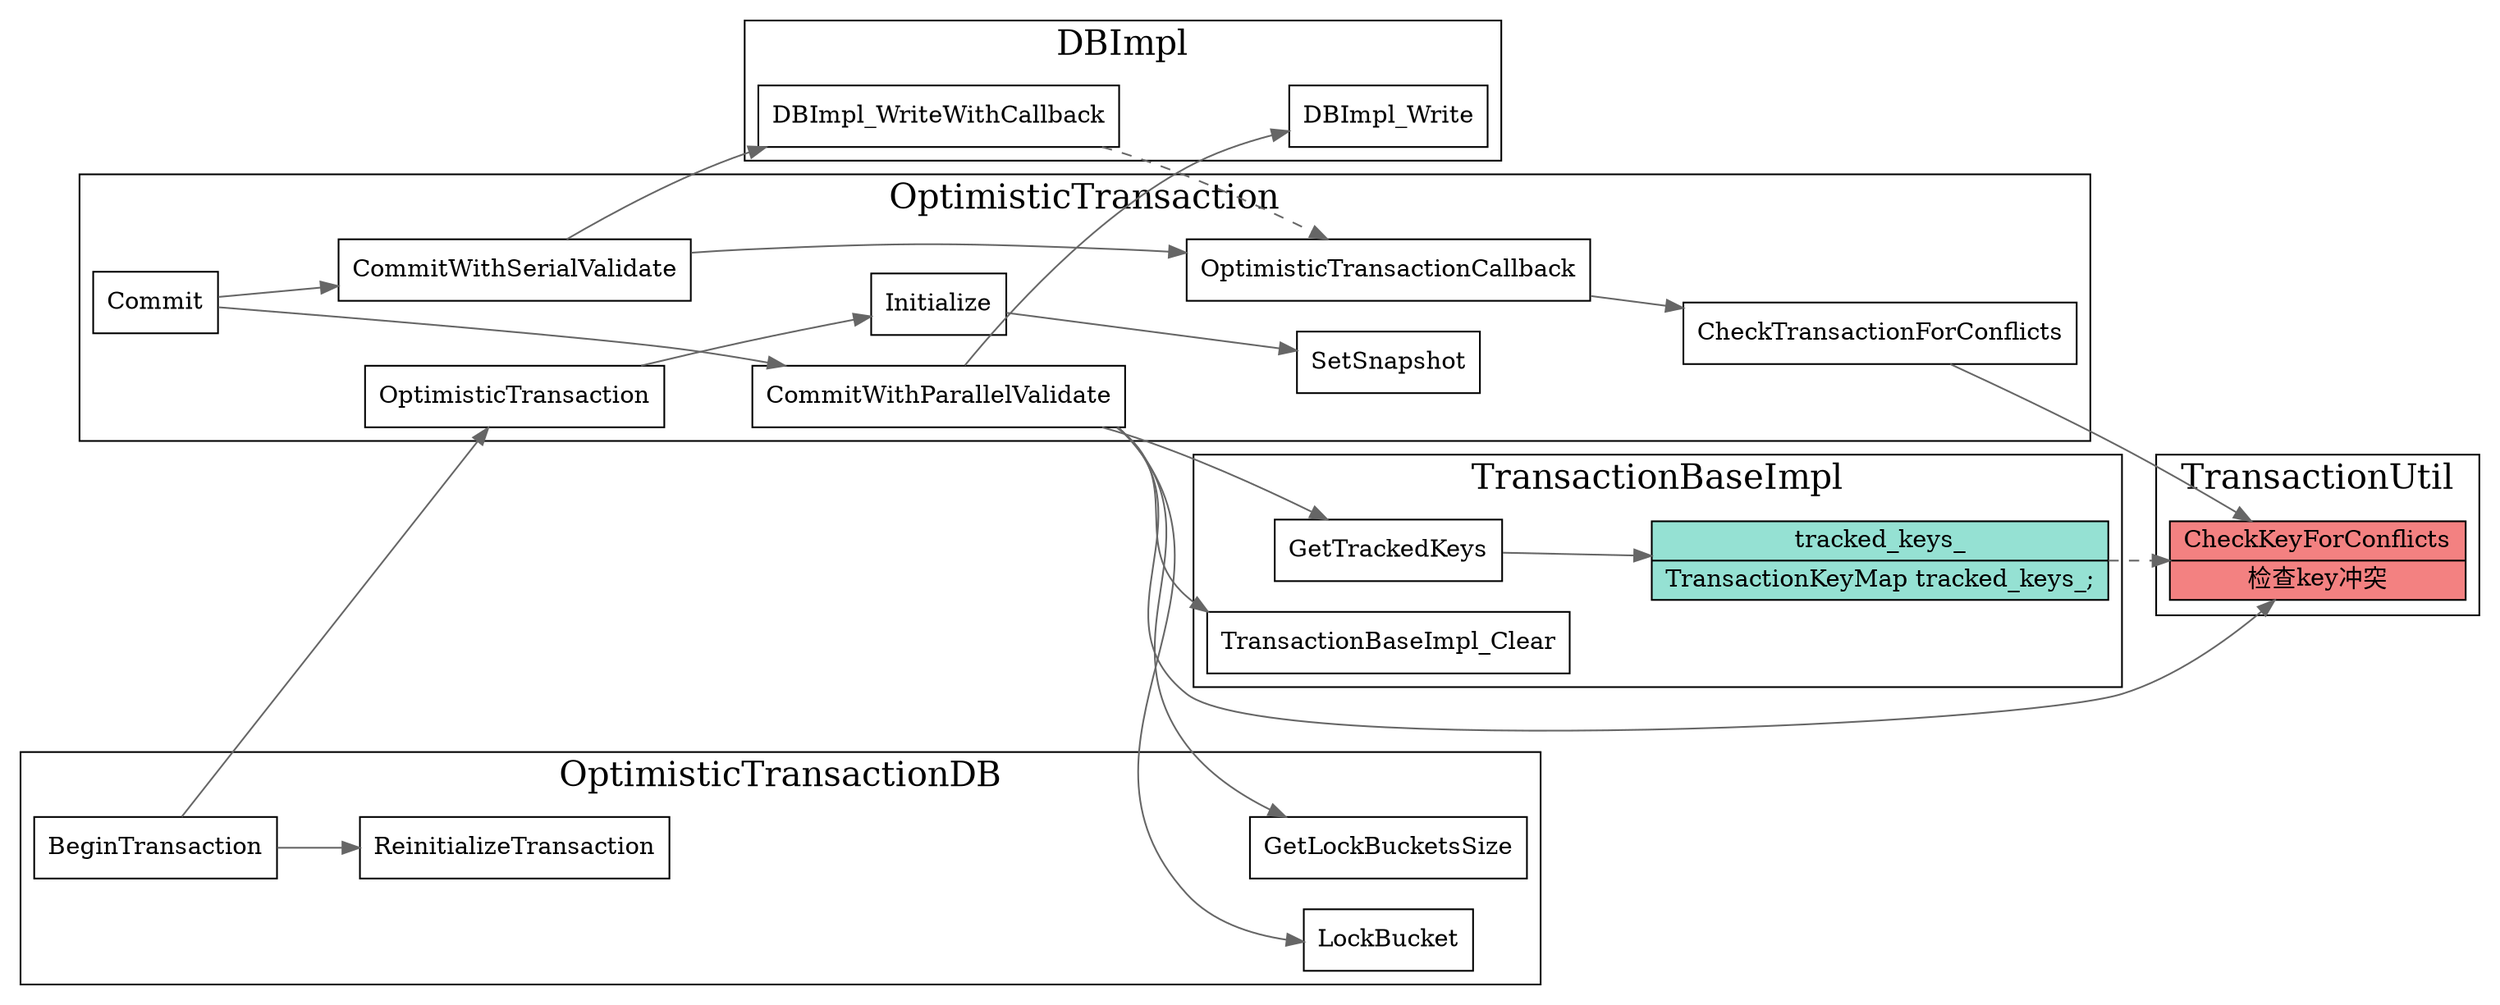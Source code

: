 digraph optimistic_transaction {
  node[shape=box];
  edge[color=gray40];
  newrank=true;
  rankdir=LR;

  subgraph cluster_DBImpl {
    graph[label="DBImpl";fontsize=20;];
    DBImpl_Write;
    DBImpl_WriteWithCallback;
  }
  subgraph cluster_OptimisticTransactionDB {
    graph[label="OptimisticTransactionDB";fontsize=20;];
    BeginTransaction -> {
      ReinitializeTransaction;
    }
    GetLockBucketsSize;
    LockBucket;
  }
  BeginTransaction -> OptimisticTransaction;
  tracked_keys_ -> CheckKeyForConflicts[style=dashed];

  subgraph cluster_TransactionBaseImpl {
    graph[label="TransactionBaseImpl";fontsize=20;];
    GetTrackedKeys -> tracked_keys_;
    tracked_keys_[
      shape="record"
      fillcolor="#95e1d3"
      style=filled;
      label="{{
        tracked_keys_|
          TransactionKeyMap tracked_keys_;
      }}"
    ];
    TransactionBaseImpl_Clear;
  }

  subgraph cluster_TransactionUtil {
    graph[label="TransactionUtil";fontsize=20;];
    CheckKeyForConflicts[
      shape="record";
      fillcolor="#f38181";
      style=filled;
      label="{{
        CheckKeyForConflicts|
        检查key冲突
      }}";
    ];
  }

  subgraph cluster_OptimisticTransaction {
    graph[label="OptimisticTransaction";fontsize=20;];
    OptimisticTransaction -> Initialize -> SetSnapshot;
    Commit -> {
      CommitWithParallelValidate;
      CommitWithSerialValidate;
    };

    CommitWithParallelValidate -> {
      GetLockBucketsSize;
      GetTrackedKeys;
      LockBucket;
      CheckKeyForConflicts;
      DBImpl_Write;
      TransactionBaseImpl_Clear;
    };

    CommitWithSerialValidate -> {
      DBImpl_WriteWithCallback;
      OptimisticTransactionCallback;
    }
    DBImpl_WriteWithCallback -> OptimisticTransactionCallback[style=dashed];
    OptimisticTransactionCallback -> CheckTransactionForConflicts -> CheckKeyForConflicts;
  }

}
